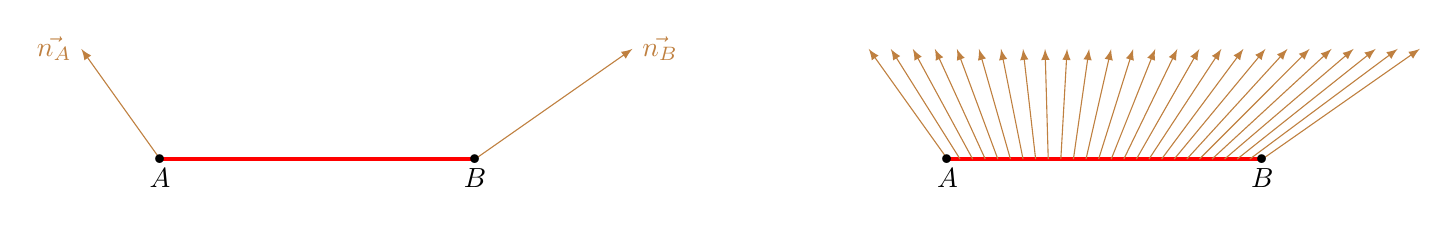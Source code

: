﻿\begin{tikzpicture}[scale=2]
\tikzset{
line/.style = {
 very thick
},
vector/.style = {
thick,-latex
},
dot/.style = {
insert path={
  node[scale=3]{.}
}
}
}

\begin{scope}
\path
  (0,0) coordinate (A)
  (2,0) coordinate (B)
;

\draw[red, line]  (A)  -- (B);

\foreach \t in {0}{
    \draw[vector,thin, brown] (2*\t,0) -- ++ (-0.5,0.7) node[left]{$\vec{n_A}$};
}

\foreach \t in {1}{
    \draw[vector,thin, brown] (2*\t,0) -- ++ (1,0.7) node[right]{$\vec{n_B}$};
}

\path
  (A) [dot] node[below]{$A$}
  (B) [dot] node[below]{$B$}
;
\end{scope}

\begin{scope}[xshift=5cm]
\path
  (0,0) coordinate (A)
  (2,0) coordinate (B)
;

\draw[red, line]  (A)  -- (B);

\foreach \t in {0,0.04,...,1.01}{
    \draw[vector,thin, brown] (2*\t,0) -- ++ ({-0.5*(1-\t)+1*\t},0.7);
}

\path
  (A) [dot] node[below]{$A$}
  (B) [dot] node[below]{$B$}
;
\end{scope}

\end{tikzpicture}